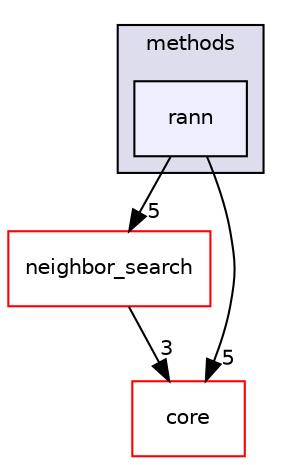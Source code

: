 digraph "src/mlpack/methods/rann" {
  compound=true
  node [ fontsize="10", fontname="Helvetica"];
  edge [ labelfontsize="10", labelfontname="Helvetica"];
  subgraph clusterdir_2217eda3f3f128182276a15ca80cc98e {
    graph [ bgcolor="#ddddee", pencolor="black", label="methods" fontname="Helvetica", fontsize="10", URL="dir_2217eda3f3f128182276a15ca80cc98e.html"]
  dir_75384f8e5f4e51c47eff237c0d55ed40 [shape=box, label="rann", style="filled", fillcolor="#eeeeff", pencolor="black", URL="dir_75384f8e5f4e51c47eff237c0d55ed40.html"];
  }
  dir_b1fd5cef51dc63e208dea419d88d4471 [shape=box label="neighbor_search" fillcolor="white" style="filled" color="red" URL="dir_b1fd5cef51dc63e208dea419d88d4471.html"];
  dir_4fe3ec57c84c6ad35450b5bbf87898f0 [shape=box label="core" fillcolor="white" style="filled" color="red" URL="dir_4fe3ec57c84c6ad35450b5bbf87898f0.html"];
  dir_b1fd5cef51dc63e208dea419d88d4471->dir_4fe3ec57c84c6ad35450b5bbf87898f0 [headlabel="3", labeldistance=1.5 headhref="dir_000047_000004.html"];
  dir_75384f8e5f4e51c47eff237c0d55ed40->dir_b1fd5cef51dc63e208dea419d88d4471 [headlabel="5", labeldistance=1.5 headhref="dir_000054_000047.html"];
  dir_75384f8e5f4e51c47eff237c0d55ed40->dir_4fe3ec57c84c6ad35450b5bbf87898f0 [headlabel="5", labeldistance=1.5 headhref="dir_000054_000004.html"];
}
